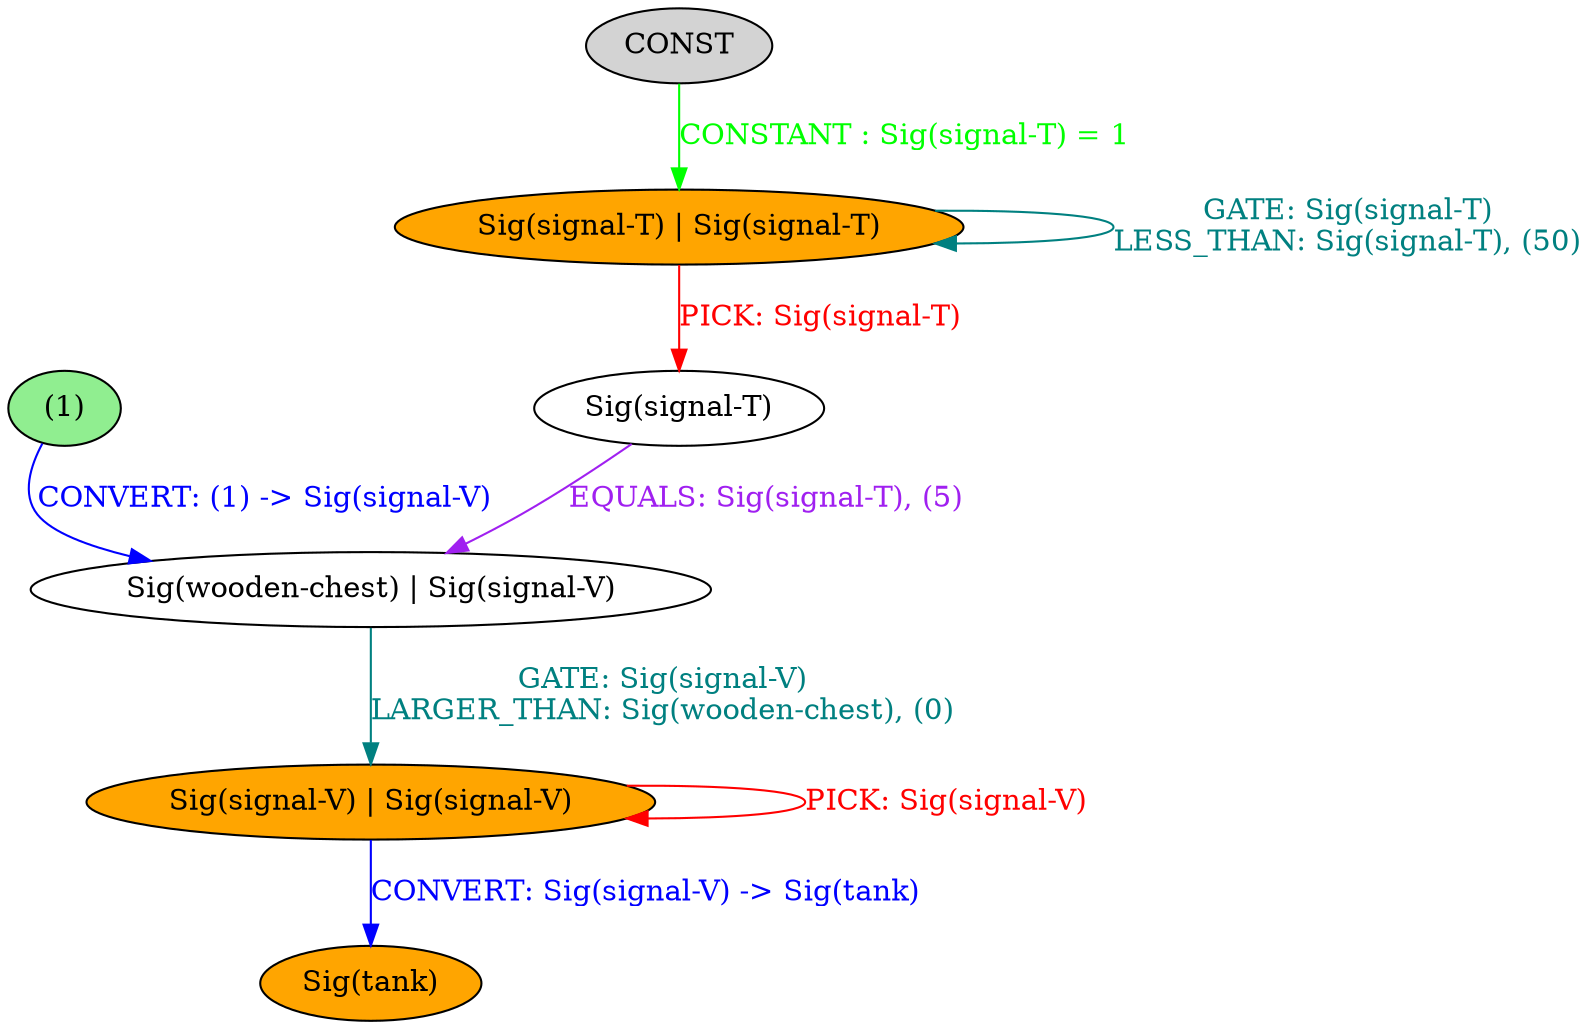 strict digraph {
	nodesep=1
	5	[style=filled fillcolor=white label="Sig(signal-T)"]
	7	[style=filled fillcolor=lightgreen label="(1)"]
	1	[style=filled fillcolor=orange label="Sig(signal-T) | Sig(signal-T)"]
	3	[style=filled fillcolor=orange label="Sig(signal-V) | Sig(signal-V)"]
	2	[style=filled fillcolor=lightgray label="CONST"]
	9	[style=filled fillcolor=orange label="Sig(tank)"]
	8	[style=filled fillcolor=white label="Sig(wooden-chest) | Sig(signal-V)"]
	5 -> 8	[label="EQUALS: Sig(signal-T), (5)" color=purple fontcolor=purple]
	7 -> 8	[label="CONVERT: (1) -> Sig(signal-V)" color=blue fontcolor=blue]
	1 -> 1	[label="GATE: Sig(signal-T)
LESS_THAN: Sig(signal-T), (50)" color=teal fontcolor=teal]
	1 -> 5	[label="PICK: Sig(signal-T)" color=red fontcolor=red]
	3 -> 3	[label="PICK: Sig(signal-V)" color=red fontcolor=red]
	3 -> 9	[label="CONVERT: Sig(signal-V) -> Sig(tank)" color=blue fontcolor=blue]
	2 -> 1	[label="CONSTANT : Sig(signal-T) = 1" color=green fontcolor=green]
	8 -> 3	[label="GATE: Sig(signal-V)
LARGER_THAN: Sig(wooden-chest), (0)" color=teal fontcolor=teal]
}

